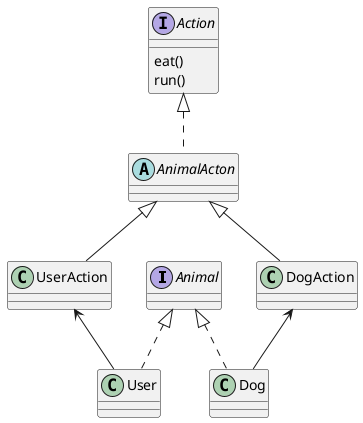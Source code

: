 @startuml
'https://plantuml.com/class-diagram

interface Animal
class User
class Dog
Animal <|.. User
Animal <|.. Dog
interface Action{
    eat()
    run()
}
abstract class AnimalActon
class UserAction
class DogAction
Action <|.. AnimalActon
AnimalActon <|-- UserAction
AnimalActon <|-- DogAction

UserAction <-- User
DogAction <-- Dog

@enduml